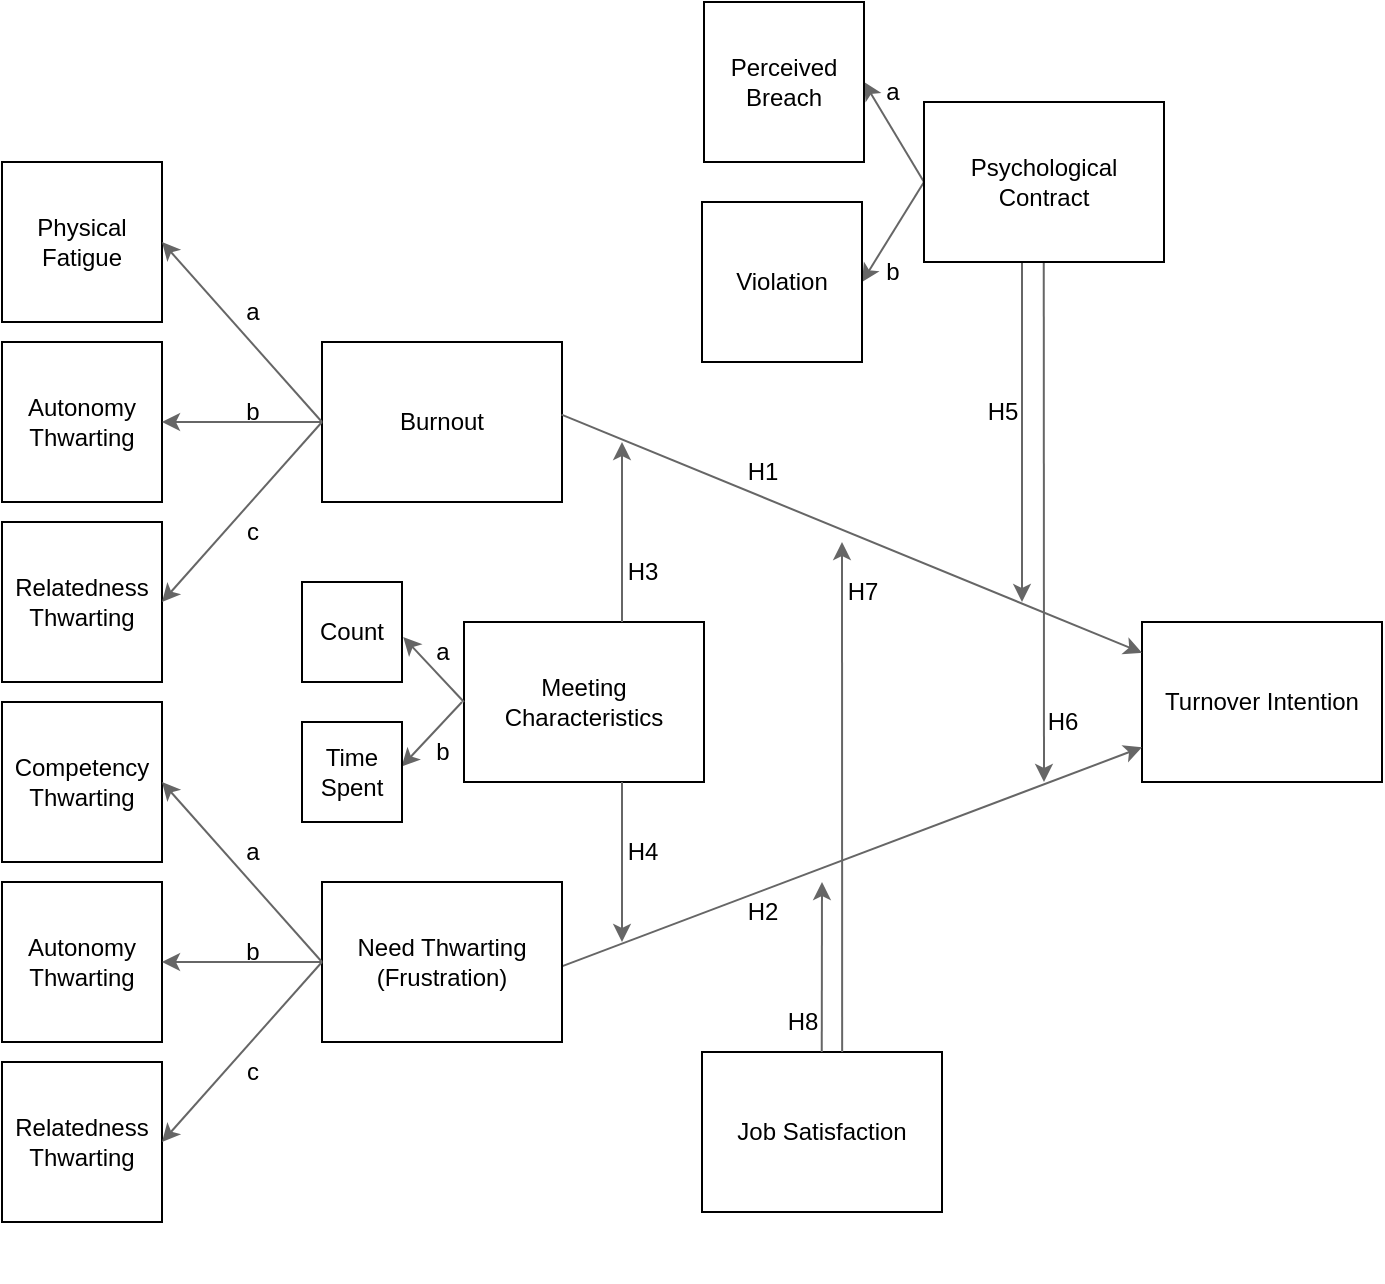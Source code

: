 <mxfile>
    <diagram id="_6_fxTTIoe9WjkEIhUAf" name="Page-1">
        <mxGraphModel dx="738" dy="665" grid="1" gridSize="10" guides="1" tooltips="1" connect="1" arrows="1" fold="1" page="1" pageScale="1" pageWidth="827" pageHeight="1169" background="none" math="0" shadow="0">
            <root>
                <mxCell id="0"/>
                <mxCell id="1" parent="0"/>
                <mxCell id="33" value="" style="group" parent="1" vertex="1" connectable="0">
                    <mxGeometry x="119" y="100" width="590" height="560" as="geometry"/>
                </mxCell>
                <mxCell id="29" value="Turnover Intention" style="square;whiteSpace=wrap;html=1;" parent="33" vertex="1">
                    <mxGeometry x="501" y="230" width="120" height="80" as="geometry"/>
                </mxCell>
                <mxCell id="35" value="" style="endArrow=classic;html=1;fillColor=#f5f5f5;strokeColor=#666666;exitX=0.5;exitY=1;exitDx=0;exitDy=0;solid=1;dashPattern=12 12;" parent="33" edge="1">
                    <mxGeometry width="50" height="50" relative="1" as="geometry">
                        <mxPoint x="441" y="50" as="sourcePoint"/>
                        <mxPoint x="441" y="220" as="targetPoint"/>
                    </mxGeometry>
                </mxCell>
                <mxCell id="65" value="Job Satisfaction" style="square;whiteSpace=wrap;html=1;" parent="33" vertex="1">
                    <mxGeometry x="281" y="445" width="120" height="80" as="geometry"/>
                </mxCell>
                <mxCell id="69" value="" style="endArrow=classic;html=1;fillColor=#f5f5f5;strokeColor=#666666;solid=1;exitX=0.328;exitY=0.01;exitDx=0;exitDy=0;exitPerimeter=0;" parent="33" edge="1">
                    <mxGeometry width="50" height="50" relative="1" as="geometry">
                        <mxPoint x="340.88" y="445.0" as="sourcePoint"/>
                        <mxPoint x="341" y="360" as="targetPoint"/>
                    </mxGeometry>
                </mxCell>
                <mxCell id="66" value="" style="endArrow=classic;html=1;fillColor=#f5f5f5;strokeColor=#666666;solid=1;exitX=0.659;exitY=0.01;exitDx=0;exitDy=0;exitPerimeter=0;" parent="33" edge="1">
                    <mxGeometry width="50" height="50" relative="1" as="geometry">
                        <mxPoint x="351.08" y="445.0" as="sourcePoint"/>
                        <mxPoint x="351" y="190" as="targetPoint"/>
                    </mxGeometry>
                </mxCell>
                <mxCell id="80" value="" style="endArrow=classic;html=1;fillColor=#f5f5f5;strokeColor=#666666;exitX=0.5;exitY=1;exitDx=0;exitDy=0;solid=1;dashPattern=12 12;" parent="33" edge="1">
                    <mxGeometry width="50" height="50" relative="1" as="geometry">
                        <mxPoint x="451.88" y="50" as="sourcePoint"/>
                        <mxPoint x="452" y="310" as="targetPoint"/>
                    </mxGeometry>
                </mxCell>
                <mxCell id="31" value="" style="endArrow=classic;html=1;fillColor=#f5f5f5;strokeColor=#666666;exitX=0.999;exitY=0.527;exitDx=0;exitDy=0;exitPerimeter=0;" parent="33" source="74" target="29" edge="1">
                    <mxGeometry width="50" height="50" relative="1" as="geometry">
                        <mxPoint x="280" y="427" as="sourcePoint"/>
                        <mxPoint x="484.058" y="541.272" as="targetPoint"/>
                    </mxGeometry>
                </mxCell>
                <mxCell id="63" value="" style="endArrow=classic;html=1;fillColor=#f5f5f5;strokeColor=#666666;entryX=1;entryY=0.5;entryDx=0;entryDy=0;exitX=0;exitY=0.5;exitDx=0;exitDy=0;" parent="33" source="34" target="61" edge="1">
                    <mxGeometry width="50" height="50" relative="1" as="geometry">
                        <mxPoint x="272" y="280" as="sourcePoint"/>
                        <mxPoint x="242" y="250" as="targetPoint"/>
                    </mxGeometry>
                </mxCell>
                <mxCell id="64" value="" style="endArrow=classic;html=1;fillColor=#f5f5f5;strokeColor=#666666;exitX=0;exitY=0.5;exitDx=0;exitDy=0;entryX=1;entryY=0.5;entryDx=0;entryDy=0;" parent="33" source="34" target="62" edge="1">
                    <mxGeometry width="50" height="50" relative="1" as="geometry">
                        <mxPoint x="271" y="310" as="sourcePoint"/>
                        <mxPoint x="241" y="280" as="targetPoint"/>
                    </mxGeometry>
                </mxCell>
                <mxCell id="61" value="Perceived Breach" style="square;whiteSpace=wrap;html=1;aspect=fixed;" parent="33" vertex="1">
                    <mxGeometry x="282" y="-80" width="80" height="80" as="geometry"/>
                </mxCell>
                <mxCell id="62" value="Violation" style="square;whiteSpace=wrap;html=1;aspect=fixed;" parent="33" vertex="1">
                    <mxGeometry x="281" y="20" width="80" height="80" as="geometry"/>
                </mxCell>
                <mxCell id="34" value="Psychological Contract" style="square;whiteSpace=wrap;html=1;" parent="33" vertex="1">
                    <mxGeometry x="392" y="-30" width="120" height="80" as="geometry"/>
                </mxCell>
                <mxCell id="85" value="Meeting Characteristics" style="square;whiteSpace=wrap;html=1;" vertex="1" parent="33">
                    <mxGeometry x="162" y="230" width="120" height="80" as="geometry"/>
                </mxCell>
                <mxCell id="87" value="" style="endArrow=classic;html=1;fillColor=#f5f5f5;strokeColor=#666666;exitX=0.5;exitY=1;exitDx=0;exitDy=0;solid=1;dashPattern=12 12;" edge="1" parent="33">
                    <mxGeometry width="50" height="50" relative="1" as="geometry">
                        <mxPoint x="241" y="310" as="sourcePoint"/>
                        <mxPoint x="241" y="390" as="targetPoint"/>
                    </mxGeometry>
                </mxCell>
                <mxCell id="88" value="" style="endArrow=classic;html=1;fillColor=#f5f5f5;strokeColor=#666666;solid=1;exitX=0.328;exitY=0.01;exitDx=0;exitDy=0;exitPerimeter=0;" edge="1" parent="33">
                    <mxGeometry width="50" height="50" relative="1" as="geometry">
                        <mxPoint x="241" y="230" as="sourcePoint"/>
                        <mxPoint x="241" y="140" as="targetPoint"/>
                    </mxGeometry>
                </mxCell>
                <mxCell id="107" value="H1" style="text;html=1;align=center;verticalAlign=middle;resizable=0;points=[];autosize=1;strokeColor=none;fillColor=none;" vertex="1" parent="33">
                    <mxGeometry x="291" y="140" width="40" height="30" as="geometry"/>
                </mxCell>
                <mxCell id="108" value="H2" style="text;html=1;align=center;verticalAlign=middle;resizable=0;points=[];autosize=1;strokeColor=none;fillColor=none;" vertex="1" parent="33">
                    <mxGeometry x="291" y="360" width="40" height="30" as="geometry"/>
                </mxCell>
                <mxCell id="115" value="H3" style="text;html=1;align=center;verticalAlign=middle;resizable=0;points=[];autosize=1;strokeColor=none;fillColor=none;" vertex="1" parent="33">
                    <mxGeometry x="231" y="190" width="40" height="30" as="geometry"/>
                </mxCell>
                <mxCell id="116" value="H4" style="text;html=1;align=center;verticalAlign=middle;resizable=0;points=[];autosize=1;strokeColor=none;fillColor=none;" vertex="1" parent="33">
                    <mxGeometry x="231" y="330" width="40" height="30" as="geometry"/>
                </mxCell>
                <mxCell id="119" value="H5" style="text;html=1;align=center;verticalAlign=middle;resizable=0;points=[];autosize=1;strokeColor=none;fillColor=none;" vertex="1" parent="33">
                    <mxGeometry x="411" y="110" width="40" height="30" as="geometry"/>
                </mxCell>
                <mxCell id="120" value="H6" style="text;html=1;align=center;verticalAlign=middle;resizable=0;points=[];autosize=1;strokeColor=none;fillColor=none;" vertex="1" parent="33">
                    <mxGeometry x="441" y="265" width="40" height="30" as="geometry"/>
                </mxCell>
                <mxCell id="122" value="b" style="text;html=1;align=center;verticalAlign=middle;resizable=0;points=[];autosize=1;strokeColor=none;fillColor=none;" vertex="1" parent="33">
                    <mxGeometry x="361" y="40" width="30" height="30" as="geometry"/>
                </mxCell>
                <mxCell id="123" value="H7" style="text;html=1;align=center;verticalAlign=middle;resizable=0;points=[];autosize=1;strokeColor=none;fillColor=none;" vertex="1" parent="33">
                    <mxGeometry x="341" y="200" width="40" height="30" as="geometry"/>
                </mxCell>
                <mxCell id="124" value="H8" style="text;html=1;align=center;verticalAlign=middle;resizable=0;points=[];autosize=1;strokeColor=none;fillColor=none;" vertex="1" parent="33">
                    <mxGeometry x="311" y="415" width="40" height="30" as="geometry"/>
                </mxCell>
                <mxCell id="20" value="" style="group" parent="1" vertex="1" connectable="0">
                    <mxGeometry x="50" y="100" width="280" height="310" as="geometry"/>
                </mxCell>
                <mxCell id="2" value="Physical Fatigue" style="square;whiteSpace=wrap;html=1;aspect=fixed;" parent="20" vertex="1">
                    <mxGeometry width="80" height="80" as="geometry"/>
                </mxCell>
                <mxCell id="3" value="Autonomy Thwarting" style="square;whiteSpace=wrap;html=1;aspect=fixed;" parent="20" vertex="1">
                    <mxGeometry y="90" width="80" height="80" as="geometry"/>
                </mxCell>
                <mxCell id="4" value="Relatedness Thwarting" style="square;whiteSpace=wrap;html=1;aspect=fixed;" parent="20" vertex="1">
                    <mxGeometry y="180" width="80" height="80" as="geometry"/>
                </mxCell>
                <mxCell id="8" value="Burnout" style="square;whiteSpace=wrap;html=1;" parent="20" vertex="1">
                    <mxGeometry x="160" y="90" width="120" height="80" as="geometry"/>
                </mxCell>
                <mxCell id="13" value="" style="endArrow=classic;html=1;entryX=1;entryY=0.5;entryDx=0;entryDy=0;fillColor=#f5f5f5;strokeColor=#666666;" parent="20" target="3" edge="1">
                    <mxGeometry width="50" height="50" relative="1" as="geometry">
                        <mxPoint x="160" y="130" as="sourcePoint"/>
                        <mxPoint x="210" y="80" as="targetPoint"/>
                    </mxGeometry>
                </mxCell>
                <mxCell id="14" value="" style="endArrow=classic;html=1;entryX=1;entryY=0.5;entryDx=0;entryDy=0;fillColor=#f5f5f5;strokeColor=#666666;" parent="20" target="4" edge="1">
                    <mxGeometry width="50" height="50" relative="1" as="geometry">
                        <mxPoint x="160" y="130" as="sourcePoint"/>
                        <mxPoint x="256.809" y="192.235" as="targetPoint"/>
                    </mxGeometry>
                </mxCell>
                <mxCell id="15" value="" style="endArrow=classic;html=1;entryX=1;entryY=0.5;entryDx=0;entryDy=0;fillColor=#f5f5f5;strokeColor=#666666;" parent="20" target="2" edge="1">
                    <mxGeometry width="50" height="50" relative="1" as="geometry">
                        <mxPoint x="160" y="130" as="sourcePoint"/>
                        <mxPoint x="256.809" y="192.235" as="targetPoint"/>
                    </mxGeometry>
                </mxCell>
                <mxCell id="91" value="a" style="text;html=1;align=center;verticalAlign=middle;resizable=0;points=[];autosize=1;strokeColor=none;fillColor=none;" vertex="1" parent="20">
                    <mxGeometry x="110" y="60" width="30" height="30" as="geometry"/>
                </mxCell>
                <mxCell id="102" value="b" style="text;html=1;align=center;verticalAlign=middle;resizable=0;points=[];autosize=1;strokeColor=none;fillColor=none;" vertex="1" parent="20">
                    <mxGeometry x="110" y="110" width="30" height="30" as="geometry"/>
                </mxCell>
                <mxCell id="103" value="c" style="text;html=1;align=center;verticalAlign=middle;resizable=0;points=[];autosize=1;strokeColor=none;fillColor=none;" vertex="1" parent="20">
                    <mxGeometry x="110" y="170" width="30" height="30" as="geometry"/>
                </mxCell>
                <mxCell id="109" value="Count" style="square;whiteSpace=wrap;html=1;aspect=fixed;" vertex="1" parent="20">
                    <mxGeometry x="150" y="210" width="50" height="50" as="geometry"/>
                </mxCell>
                <mxCell id="114" value="" style="endArrow=classic;html=1;fillColor=#f5f5f5;strokeColor=#666666;entryX=0.996;entryY=0.446;entryDx=0;entryDy=0;entryPerimeter=0;" edge="1" parent="20" target="111">
                    <mxGeometry width="50" height="50" relative="1" as="geometry">
                        <mxPoint x="230" y="270" as="sourcePoint"/>
                        <mxPoint x="210" y="310" as="targetPoint"/>
                    </mxGeometry>
                </mxCell>
                <mxCell id="117" value="a" style="text;html=1;align=center;verticalAlign=middle;resizable=0;points=[];autosize=1;strokeColor=none;fillColor=none;" vertex="1" parent="20">
                    <mxGeometry x="205" y="230" width="30" height="30" as="geometry"/>
                </mxCell>
                <mxCell id="70" value="" style="group" parent="1" vertex="1" connectable="0">
                    <mxGeometry x="50" y="370" width="280" height="280" as="geometry"/>
                </mxCell>
                <mxCell id="71" value="Competency Thwarting" style="square;whiteSpace=wrap;html=1;aspect=fixed;" parent="70" vertex="1">
                    <mxGeometry width="80" height="80" as="geometry"/>
                </mxCell>
                <mxCell id="72" value="Autonomy Thwarting" style="square;whiteSpace=wrap;html=1;aspect=fixed;" parent="70" vertex="1">
                    <mxGeometry y="90" width="80" height="80" as="geometry"/>
                </mxCell>
                <mxCell id="73" value="Relatedness Thwarting" style="square;whiteSpace=wrap;html=1;aspect=fixed;" parent="70" vertex="1">
                    <mxGeometry y="180" width="80" height="80" as="geometry"/>
                </mxCell>
                <mxCell id="74" value="Need Thwarting (Frustration)" style="square;whiteSpace=wrap;html=1;" parent="70" vertex="1">
                    <mxGeometry x="160" y="90" width="120" height="80" as="geometry"/>
                </mxCell>
                <mxCell id="75" value="" style="endArrow=classic;html=1;entryX=1;entryY=0.5;entryDx=0;entryDy=0;fillColor=#f5f5f5;strokeColor=#666666;" parent="70" target="72" edge="1">
                    <mxGeometry width="50" height="50" relative="1" as="geometry">
                        <mxPoint x="160" y="130" as="sourcePoint"/>
                        <mxPoint x="210" y="80" as="targetPoint"/>
                    </mxGeometry>
                </mxCell>
                <mxCell id="76" value="" style="endArrow=classic;html=1;entryX=1;entryY=0.5;entryDx=0;entryDy=0;fillColor=#f5f5f5;strokeColor=#666666;" parent="70" target="73" edge="1">
                    <mxGeometry width="50" height="50" relative="1" as="geometry">
                        <mxPoint x="160" y="130" as="sourcePoint"/>
                        <mxPoint x="256.809" y="192.235" as="targetPoint"/>
                    </mxGeometry>
                </mxCell>
                <mxCell id="77" value="" style="endArrow=classic;html=1;entryX=1;entryY=0.5;entryDx=0;entryDy=0;fillColor=#f5f5f5;strokeColor=#666666;" parent="70" target="71" edge="1">
                    <mxGeometry width="50" height="50" relative="1" as="geometry">
                        <mxPoint x="160" y="130" as="sourcePoint"/>
                        <mxPoint x="256.809" y="192.235" as="targetPoint"/>
                    </mxGeometry>
                </mxCell>
                <mxCell id="104" value="a" style="text;html=1;align=center;verticalAlign=middle;resizable=0;points=[];autosize=1;strokeColor=none;fillColor=none;" vertex="1" parent="70">
                    <mxGeometry x="110" y="60" width="30" height="30" as="geometry"/>
                </mxCell>
                <mxCell id="105" value="b" style="text;html=1;align=center;verticalAlign=middle;resizable=0;points=[];autosize=1;strokeColor=none;fillColor=none;" vertex="1" parent="70">
                    <mxGeometry x="110" y="110" width="30" height="30" as="geometry"/>
                </mxCell>
                <mxCell id="106" value="c" style="text;html=1;align=center;verticalAlign=middle;resizable=0;points=[];autosize=1;strokeColor=none;fillColor=none;" vertex="1" parent="70">
                    <mxGeometry x="110" y="170" width="30" height="30" as="geometry"/>
                </mxCell>
                <mxCell id="111" value="Time Spent" style="square;whiteSpace=wrap;html=1;aspect=fixed;" vertex="1" parent="70">
                    <mxGeometry x="150" y="10" width="50" height="50" as="geometry"/>
                </mxCell>
                <mxCell id="118" value="b" style="text;html=1;align=center;verticalAlign=middle;resizable=0;points=[];autosize=1;strokeColor=none;fillColor=none;" vertex="1" parent="70">
                    <mxGeometry x="205" y="10" width="30" height="30" as="geometry"/>
                </mxCell>
                <mxCell id="30" value="" style="endArrow=classic;html=1;fillColor=#f5f5f5;strokeColor=#666666;exitX=0.998;exitY=0.454;exitDx=0;exitDy=0;exitPerimeter=0;" parent="1" source="8" target="29" edge="1">
                    <mxGeometry width="50" height="50" relative="1" as="geometry">
                        <mxPoint x="330" y="224" as="sourcePoint"/>
                        <mxPoint x="449" y="180" as="targetPoint"/>
                    </mxGeometry>
                </mxCell>
                <mxCell id="113" value="" style="endArrow=classic;html=1;fillColor=#f5f5f5;strokeColor=#666666;entryX=1.012;entryY=0.551;entryDx=0;entryDy=0;exitX=0;exitY=0.5;exitDx=0;exitDy=0;entryPerimeter=0;" edge="1" parent="1" source="85" target="109">
                    <mxGeometry width="50" height="50" relative="1" as="geometry">
                        <mxPoint x="280" y="370" as="sourcePoint"/>
                        <mxPoint x="250" y="320" as="targetPoint"/>
                    </mxGeometry>
                </mxCell>
                <mxCell id="121" value="a" style="text;html=1;align=center;verticalAlign=middle;resizable=0;points=[];autosize=1;strokeColor=none;fillColor=none;" vertex="1" parent="1">
                    <mxGeometry x="480" y="50" width="30" height="30" as="geometry"/>
                </mxCell>
            </root>
        </mxGraphModel>
    </diagram>
</mxfile>